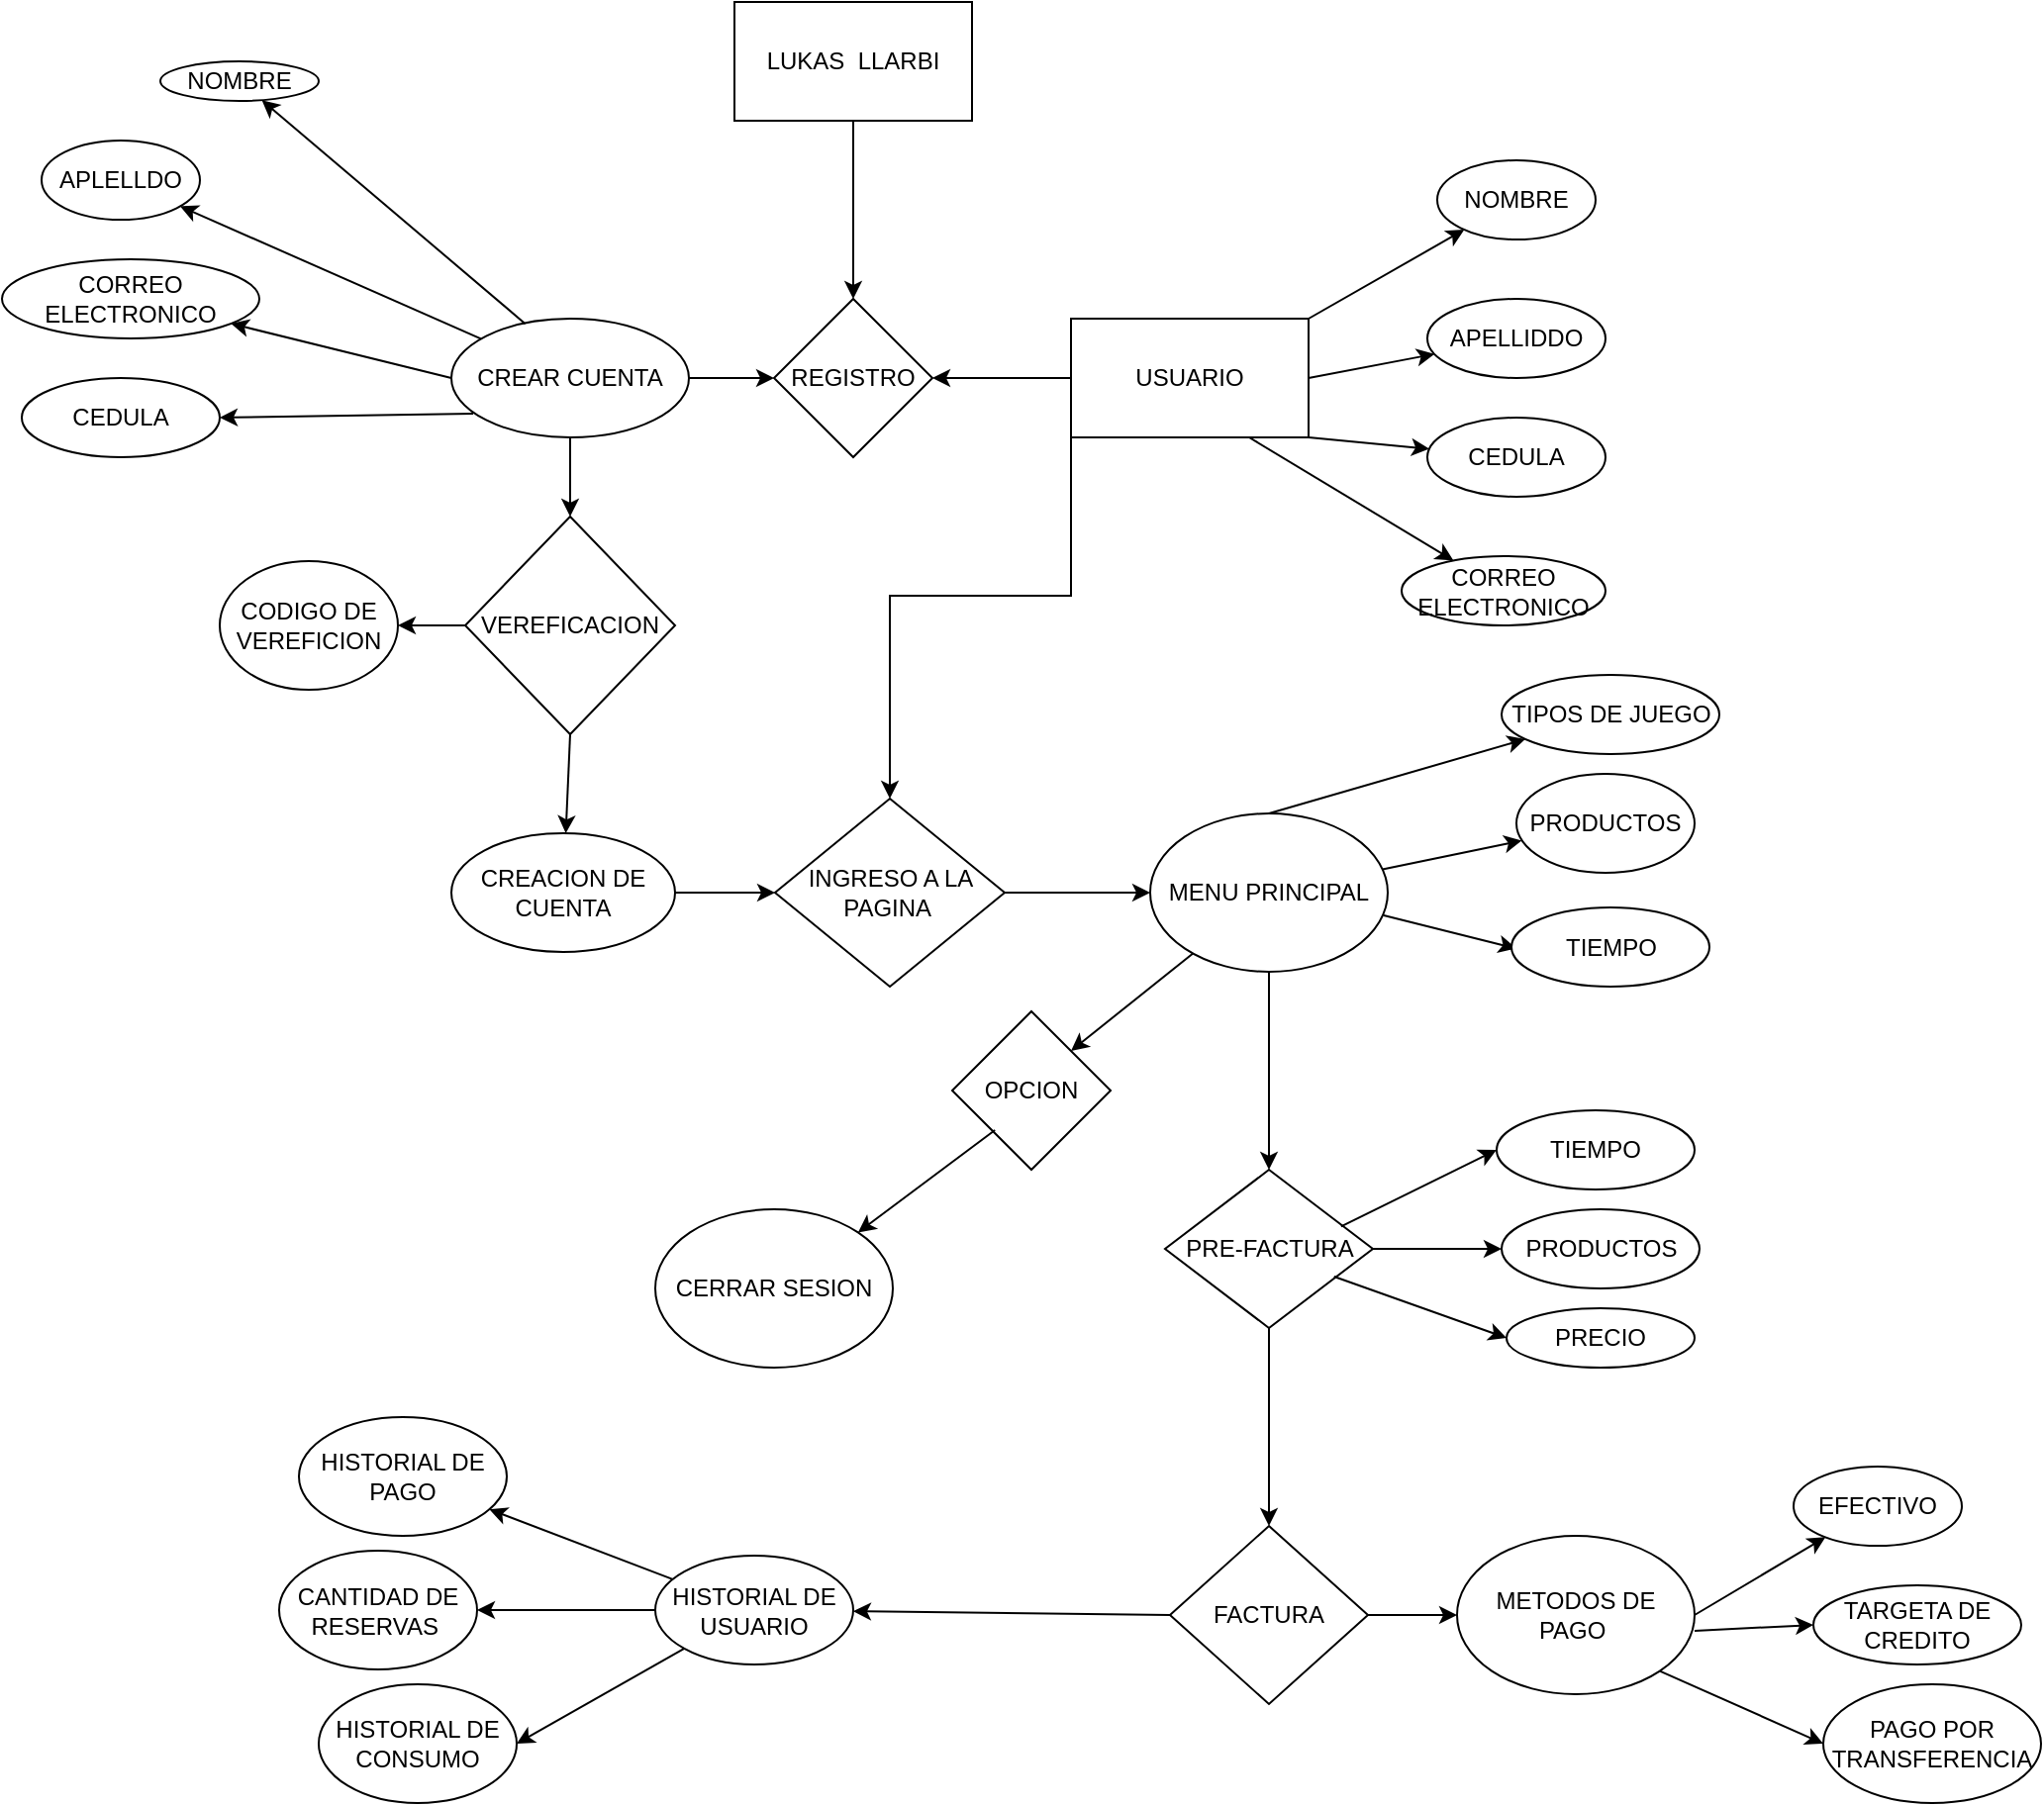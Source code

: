 <mxfile version="19.0.3" type="device"><diagram id="qxxjUesFtcY9XNkEN_V2" name="Page-1"><mxGraphModel dx="1673" dy="1018" grid="1" gridSize="10" guides="1" tooltips="1" connect="1" arrows="1" fold="1" page="1" pageScale="1" pageWidth="827" pageHeight="1169" math="0" shadow="0"><root><mxCell id="0"/><mxCell id="1" parent="0"/><mxCell id="XTyJkAXQqplYku_tFmJE-5" style="edgeStyle=orthogonalEdgeStyle;rounded=0;orthogonalLoop=1;jettySize=auto;html=1;exitX=0.5;exitY=1;exitDx=0;exitDy=0;entryX=0.5;entryY=0;entryDx=0;entryDy=0;" edge="1" parent="1" source="P6yKNcZtvsbosLpT5tH--3" target="rrW8GD8D3R2LCBt2jdGP-3"><mxGeometry relative="1" as="geometry"/></mxCell><mxCell id="P6yKNcZtvsbosLpT5tH--3" value="LUKAS&amp;nbsp; LLARBI" style="rounded=0;whiteSpace=wrap;html=1;" parent="1" vertex="1"><mxGeometry x="410" y="80" width="120" height="60" as="geometry"/></mxCell><mxCell id="XTyJkAXQqplYku_tFmJE-26" style="edgeStyle=orthogonalEdgeStyle;rounded=0;orthogonalLoop=1;jettySize=auto;html=1;exitX=0;exitY=1;exitDx=0;exitDy=0;entryX=0.5;entryY=0;entryDx=0;entryDy=0;" edge="1" parent="1" source="P6yKNcZtvsbosLpT5tH--28" target="rrW8GD8D3R2LCBt2jdGP-25"><mxGeometry relative="1" as="geometry"><Array as="points"><mxPoint x="580" y="380"/><mxPoint x="489" y="380"/></Array></mxGeometry></mxCell><mxCell id="P6yKNcZtvsbosLpT5tH--28" value="USUARIO&lt;br&gt;" style="rounded=0;whiteSpace=wrap;html=1;" parent="1" vertex="1"><mxGeometry x="580" y="240" width="120" height="60" as="geometry"/></mxCell><mxCell id="P6yKNcZtvsbosLpT5tH--30" value="" style="endArrow=classic;html=1;rounded=0;exitX=0.75;exitY=1;exitDx=0;exitDy=0;" parent="1" source="P6yKNcZtvsbosLpT5tH--28" target="P6yKNcZtvsbosLpT5tH--31" edge="1"><mxGeometry width="50" height="50" relative="1" as="geometry"><mxPoint x="640" y="580" as="sourcePoint"/><mxPoint x="690" y="570" as="targetPoint"/></mxGeometry></mxCell><mxCell id="P6yKNcZtvsbosLpT5tH--31" value="CORREO ELECTRONICO" style="ellipse;whiteSpace=wrap;html=1;" parent="1" vertex="1"><mxGeometry x="747" y="360" width="103" height="35" as="geometry"/></mxCell><mxCell id="P6yKNcZtvsbosLpT5tH--32" value="" style="endArrow=classic;html=1;rounded=0;exitX=1;exitY=1;exitDx=0;exitDy=0;" parent="1" source="P6yKNcZtvsbosLpT5tH--28" target="P6yKNcZtvsbosLpT5tH--33" edge="1"><mxGeometry width="50" height="50" relative="1" as="geometry"><mxPoint x="730" y="520" as="sourcePoint"/><mxPoint x="770" y="600" as="targetPoint"/></mxGeometry></mxCell><mxCell id="P6yKNcZtvsbosLpT5tH--33" value="CEDULA" style="ellipse;whiteSpace=wrap;html=1;" parent="1" vertex="1"><mxGeometry x="760" y="290" width="90" height="40" as="geometry"/></mxCell><mxCell id="P6yKNcZtvsbosLpT5tH--34" value="" style="endArrow=classic;html=1;rounded=0;exitX=1;exitY=0.5;exitDx=0;exitDy=0;" parent="1" source="P6yKNcZtvsbosLpT5tH--28" target="P6yKNcZtvsbosLpT5tH--35" edge="1"><mxGeometry width="50" height="50" relative="1" as="geometry"><mxPoint x="770" y="630" as="sourcePoint"/><mxPoint x="790" y="600" as="targetPoint"/></mxGeometry></mxCell><mxCell id="P6yKNcZtvsbosLpT5tH--35" value="APELLIDDO" style="ellipse;whiteSpace=wrap;html=1;" parent="1" vertex="1"><mxGeometry x="760" y="230" width="90" height="40" as="geometry"/></mxCell><mxCell id="P6yKNcZtvsbosLpT5tH--36" value="" style="endArrow=classic;html=1;rounded=0;exitX=1;exitY=0;exitDx=0;exitDy=0;" parent="1" source="P6yKNcZtvsbosLpT5tH--28" target="P6yKNcZtvsbosLpT5tH--37" edge="1"><mxGeometry width="50" height="50" relative="1" as="geometry"><mxPoint x="827" y="520" as="sourcePoint"/><mxPoint x="910" y="580" as="targetPoint"/></mxGeometry></mxCell><mxCell id="P6yKNcZtvsbosLpT5tH--37" value="NOMBRE" style="ellipse;whiteSpace=wrap;html=1;" parent="1" vertex="1"><mxGeometry x="765" y="160" width="80" height="40" as="geometry"/></mxCell><mxCell id="rrW8GD8D3R2LCBt2jdGP-2" value="" style="endArrow=classic;html=1;exitX=0;exitY=0.5;exitDx=0;exitDy=0;" parent="1" source="P6yKNcZtvsbosLpT5tH--28" target="rrW8GD8D3R2LCBt2jdGP-3" edge="1"><mxGeometry width="50" height="50" relative="1" as="geometry"><mxPoint x="510" y="670" as="sourcePoint"/><mxPoint x="600" y="560" as="targetPoint"/></mxGeometry></mxCell><mxCell id="rrW8GD8D3R2LCBt2jdGP-3" value="REGISTRO" style="rhombus;whiteSpace=wrap;html=1;" parent="1" vertex="1"><mxGeometry x="430" y="230" width="80" height="80" as="geometry"/></mxCell><mxCell id="rrW8GD8D3R2LCBt2jdGP-4" value="" style="endArrow=classic;html=1;entryX=0;entryY=0.5;entryDx=0;entryDy=0;exitX=1;exitY=0.5;exitDx=0;exitDy=0;" parent="1" source="rrW8GD8D3R2LCBt2jdGP-5" target="rrW8GD8D3R2LCBt2jdGP-3" edge="1"><mxGeometry width="50" height="50" relative="1" as="geometry"><mxPoint x="490" y="545" as="sourcePoint"/><mxPoint x="560" y="620" as="targetPoint"/></mxGeometry></mxCell><mxCell id="rrW8GD8D3R2LCBt2jdGP-5" value="CREAR CUENTA" style="ellipse;whiteSpace=wrap;html=1;" parent="1" vertex="1"><mxGeometry x="267" y="240" width="120" height="60" as="geometry"/></mxCell><mxCell id="rrW8GD8D3R2LCBt2jdGP-8" value="" style="endArrow=classic;html=1;" parent="1" source="rrW8GD8D3R2LCBt2jdGP-5" target="rrW8GD8D3R2LCBt2jdGP-9" edge="1"><mxGeometry width="50" height="50" relative="1" as="geometry"><mxPoint x="510" y="390" as="sourcePoint"/><mxPoint x="310" y="670" as="targetPoint"/></mxGeometry></mxCell><mxCell id="rrW8GD8D3R2LCBt2jdGP-9" value="APLELLDO" style="ellipse;whiteSpace=wrap;html=1;" parent="1" vertex="1"><mxGeometry x="60" y="150" width="80" height="40" as="geometry"/></mxCell><mxCell id="rrW8GD8D3R2LCBt2jdGP-11" value="" style="endArrow=classic;html=1;entryX=0.5;entryY=0;entryDx=0;entryDy=0;" parent="1" source="rrW8GD8D3R2LCBt2jdGP-5" target="rrW8GD8D3R2LCBt2jdGP-18" edge="1"><mxGeometry width="50" height="50" relative="1" as="geometry"><mxPoint x="370" y="700" as="sourcePoint"/><mxPoint x="382.351" y="760.031" as="targetPoint"/></mxGeometry></mxCell><mxCell id="rrW8GD8D3R2LCBt2jdGP-15" value="" style="endArrow=classic;html=1;exitX=0.311;exitY=0.043;exitDx=0;exitDy=0;exitPerimeter=0;" parent="1" source="rrW8GD8D3R2LCBt2jdGP-5" target="rrW8GD8D3R2LCBt2jdGP-16" edge="1"><mxGeometry width="50" height="50" relative="1" as="geometry"><mxPoint x="510" y="670" as="sourcePoint"/><mxPoint x="290" y="530" as="targetPoint"/></mxGeometry></mxCell><mxCell id="rrW8GD8D3R2LCBt2jdGP-16" value="NOMBRE" style="ellipse;whiteSpace=wrap;html=1;" parent="1" vertex="1"><mxGeometry x="120" y="110" width="80" height="20" as="geometry"/></mxCell><mxCell id="ANkDrsUnrU8WRTluiFHU-3" style="edgeStyle=orthogonalEdgeStyle;rounded=0;orthogonalLoop=1;jettySize=auto;html=1;" parent="1" source="rrW8GD8D3R2LCBt2jdGP-18" target="ANkDrsUnrU8WRTluiFHU-4" edge="1"><mxGeometry relative="1" as="geometry"><mxPoint x="350" y="515" as="targetPoint"/></mxGeometry></mxCell><mxCell id="rrW8GD8D3R2LCBt2jdGP-18" value="VEREFICACION" style="rhombus;whiteSpace=wrap;html=1;" parent="1" vertex="1"><mxGeometry x="274" y="340" width="106" height="110" as="geometry"/></mxCell><mxCell id="rrW8GD8D3R2LCBt2jdGP-20" value="" style="endArrow=classic;html=1;exitX=0.5;exitY=1;exitDx=0;exitDy=0;" parent="1" source="rrW8GD8D3R2LCBt2jdGP-18" target="rrW8GD8D3R2LCBt2jdGP-22" edge="1"><mxGeometry width="50" height="50" relative="1" as="geometry"><mxPoint x="370" y="890" as="sourcePoint"/><mxPoint x="390" y="910" as="targetPoint"/></mxGeometry></mxCell><mxCell id="rrW8GD8D3R2LCBt2jdGP-24" style="edgeStyle=orthogonalEdgeStyle;rounded=0;orthogonalLoop=1;jettySize=auto;html=1;" parent="1" source="rrW8GD8D3R2LCBt2jdGP-22" target="rrW8GD8D3R2LCBt2jdGP-25" edge="1"><mxGeometry relative="1" as="geometry"><mxPoint x="530" y="910.0" as="targetPoint"/></mxGeometry></mxCell><mxCell id="rrW8GD8D3R2LCBt2jdGP-22" value="CREACION DE CUENTA" style="ellipse;whiteSpace=wrap;html=1;" parent="1" vertex="1"><mxGeometry x="267" y="500" width="113" height="60" as="geometry"/></mxCell><mxCell id="rrW8GD8D3R2LCBt2jdGP-25" value="INGRESO A LA PAGINA&amp;nbsp;" style="rhombus;whiteSpace=wrap;html=1;" parent="1" vertex="1"><mxGeometry x="430.5" y="482.5" width="116" height="95" as="geometry"/></mxCell><mxCell id="rrW8GD8D3R2LCBt2jdGP-27" value="" style="endArrow=classic;html=1;exitX=1;exitY=0.5;exitDx=0;exitDy=0;" parent="1" source="rrW8GD8D3R2LCBt2jdGP-25" target="rrW8GD8D3R2LCBt2jdGP-28" edge="1"><mxGeometry width="50" height="50" relative="1" as="geometry"><mxPoint x="510" y="940" as="sourcePoint"/><mxPoint x="660" y="910" as="targetPoint"/></mxGeometry></mxCell><mxCell id="XTyJkAXQqplYku_tFmJE-23" style="edgeStyle=orthogonalEdgeStyle;rounded=0;orthogonalLoop=1;jettySize=auto;html=1;exitX=0.5;exitY=1;exitDx=0;exitDy=0;entryX=0.5;entryY=0;entryDx=0;entryDy=0;" edge="1" parent="1" source="rrW8GD8D3R2LCBt2jdGP-28" target="rrW8GD8D3R2LCBt2jdGP-36"><mxGeometry relative="1" as="geometry"/></mxCell><mxCell id="rrW8GD8D3R2LCBt2jdGP-28" value="MENU PRINCIPAL" style="ellipse;whiteSpace=wrap;html=1;" parent="1" vertex="1"><mxGeometry x="620" y="490.0" width="120" height="80" as="geometry"/></mxCell><mxCell id="rrW8GD8D3R2LCBt2jdGP-29" value="" style="endArrow=classic;html=1;" parent="1" source="rrW8GD8D3R2LCBt2jdGP-28" target="rrW8GD8D3R2LCBt2jdGP-30" edge="1"><mxGeometry width="50" height="50" relative="1" as="geometry"><mxPoint x="657" y="1050" as="sourcePoint"/><mxPoint x="690" y="810" as="targetPoint"/></mxGeometry></mxCell><mxCell id="rrW8GD8D3R2LCBt2jdGP-30" value="PRODUCTOS" style="ellipse;whiteSpace=wrap;html=1;" parent="1" vertex="1"><mxGeometry x="805" y="470" width="90" height="50" as="geometry"/></mxCell><mxCell id="rrW8GD8D3R2LCBt2jdGP-33" value="" style="endArrow=classic;html=1;exitX=0.5;exitY=0;exitDx=0;exitDy=0;" parent="1" source="rrW8GD8D3R2LCBt2jdGP-28" target="rrW8GD8D3R2LCBt2jdGP-34" edge="1"><mxGeometry width="50" height="50" relative="1" as="geometry"><mxPoint x="730" y="860" as="sourcePoint"/><mxPoint x="760" y="840" as="targetPoint"/></mxGeometry></mxCell><mxCell id="rrW8GD8D3R2LCBt2jdGP-34" value="TIPOS DE JUEGO" style="ellipse;whiteSpace=wrap;html=1;" parent="1" vertex="1"><mxGeometry x="797.5" y="420" width="110" height="40" as="geometry"/></mxCell><mxCell id="XTyJkAXQqplYku_tFmJE-35" style="edgeStyle=orthogonalEdgeStyle;rounded=0;orthogonalLoop=1;jettySize=auto;html=1;exitX=0.5;exitY=1;exitDx=0;exitDy=0;entryX=0.5;entryY=0;entryDx=0;entryDy=0;" edge="1" parent="1" source="rrW8GD8D3R2LCBt2jdGP-36" target="ANkDrsUnrU8WRTluiFHU-10"><mxGeometry relative="1" as="geometry"><mxPoint x="680" y="860" as="targetPoint"/></mxGeometry></mxCell><mxCell id="rrW8GD8D3R2LCBt2jdGP-36" value="PRE-FACTURA" style="rhombus;whiteSpace=wrap;html=1;" parent="1" vertex="1"><mxGeometry x="627.5" y="670" width="105" height="80" as="geometry"/></mxCell><mxCell id="rrW8GD8D3R2LCBt2jdGP-38" value="METODOS DE PAGO&amp;nbsp;" style="ellipse;whiteSpace=wrap;html=1;" parent="1" vertex="1"><mxGeometry x="775" y="855.0" width="120" height="80" as="geometry"/></mxCell><mxCell id="rrW8GD8D3R2LCBt2jdGP-41" value="" style="endArrow=classic;html=1;entryX=0;entryY=0.5;entryDx=0;entryDy=0;exitX=1;exitY=0.5;exitDx=0;exitDy=0;" parent="1" source="ANkDrsUnrU8WRTluiFHU-10" target="rrW8GD8D3R2LCBt2jdGP-38" edge="1"><mxGeometry width="50" height="50" relative="1" as="geometry"><mxPoint x="760" y="1050" as="sourcePoint"/><mxPoint x="730" y="896" as="targetPoint"/><Array as="points"/></mxGeometry></mxCell><mxCell id="rrW8GD8D3R2LCBt2jdGP-43" value="" style="endArrow=classic;html=1;exitX=1;exitY=0.5;exitDx=0;exitDy=0;" parent="1" source="rrW8GD8D3R2LCBt2jdGP-38" target="ANkDrsUnrU8WRTluiFHU-8" edge="1"><mxGeometry width="50" height="50" relative="1" as="geometry"><mxPoint x="1050" y="1190" as="sourcePoint"/><mxPoint x="870.0" y="950.0" as="targetPoint"/></mxGeometry></mxCell><mxCell id="ANkDrsUnrU8WRTluiFHU-1" value="" style="endArrow=classic;html=1;exitX=0;exitY=0.5;exitDx=0;exitDy=0;" parent="1" source="rrW8GD8D3R2LCBt2jdGP-5" target="ANkDrsUnrU8WRTluiFHU-2" edge="1"><mxGeometry width="50" height="50" relative="1" as="geometry"><mxPoint x="530" y="480" as="sourcePoint"/><mxPoint x="110" y="480" as="targetPoint"/></mxGeometry></mxCell><mxCell id="ANkDrsUnrU8WRTluiFHU-2" value="CORREO ELECTRONICO" style="ellipse;whiteSpace=wrap;html=1;" parent="1" vertex="1"><mxGeometry x="40" y="210" width="130" height="40" as="geometry"/></mxCell><mxCell id="ANkDrsUnrU8WRTluiFHU-4" value="CODIGO DE VEREFICION" style="ellipse;whiteSpace=wrap;html=1;" parent="1" vertex="1"><mxGeometry x="150" y="362.5" width="90" height="65" as="geometry"/></mxCell><mxCell id="ANkDrsUnrU8WRTluiFHU-8" value="EFECTIVO" style="ellipse;whiteSpace=wrap;html=1;" parent="1" vertex="1"><mxGeometry x="945" y="820" width="85" height="40" as="geometry"/></mxCell><mxCell id="ANkDrsUnrU8WRTluiFHU-10" value="FACTURA" style="rhombus;whiteSpace=wrap;html=1;" parent="1" vertex="1"><mxGeometry x="630" y="850" width="100" height="90" as="geometry"/></mxCell><mxCell id="ANkDrsUnrU8WRTluiFHU-11" value="" style="endArrow=classic;html=1;exitX=0;exitY=0.5;exitDx=0;exitDy=0;" parent="1" source="ANkDrsUnrU8WRTluiFHU-10" target="ANkDrsUnrU8WRTluiFHU-12" edge="1"><mxGeometry width="50" height="50" relative="1" as="geometry"><mxPoint x="530" y="1180" as="sourcePoint"/><mxPoint x="640" y="1095" as="targetPoint"/></mxGeometry></mxCell><mxCell id="ANkDrsUnrU8WRTluiFHU-12" value="HISTORIAL DE USUARIO" style="ellipse;whiteSpace=wrap;html=1;" parent="1" vertex="1"><mxGeometry x="370" y="865" width="100" height="55" as="geometry"/></mxCell><mxCell id="ANkDrsUnrU8WRTluiFHU-13" value="" style="endArrow=classic;html=1;exitX=0;exitY=0.5;exitDx=0;exitDy=0;" parent="1" source="ANkDrsUnrU8WRTluiFHU-12" target="ANkDrsUnrU8WRTluiFHU-14" edge="1"><mxGeometry width="50" height="50" relative="1" as="geometry"><mxPoint x="380" y="910" as="sourcePoint"/><mxPoint x="580" y="1030" as="targetPoint"/></mxGeometry></mxCell><mxCell id="ANkDrsUnrU8WRTluiFHU-14" value="CANTIDAD DE RESERVAS&amp;nbsp;" style="ellipse;whiteSpace=wrap;html=1;" parent="1" vertex="1"><mxGeometry x="180" y="862.5" width="100" height="60" as="geometry"/></mxCell><mxCell id="ANkDrsUnrU8WRTluiFHU-15" value="" style="endArrow=classic;html=1;" parent="1" source="ANkDrsUnrU8WRTluiFHU-12" target="ANkDrsUnrU8WRTluiFHU-16" edge="1"><mxGeometry width="50" height="50" relative="1" as="geometry"><mxPoint x="530" y="1080" as="sourcePoint"/><mxPoint x="630" y="1020" as="targetPoint"/></mxGeometry></mxCell><mxCell id="ANkDrsUnrU8WRTluiFHU-16" value="HISTORIAL DE PAGO" style="ellipse;whiteSpace=wrap;html=1;" parent="1" vertex="1"><mxGeometry x="190" y="795" width="105" height="60" as="geometry"/></mxCell><mxCell id="ANkDrsUnrU8WRTluiFHU-21" value="" style="endArrow=classic;html=1;entryX=1;entryY=0;entryDx=0;entryDy=0;" parent="1" source="rrW8GD8D3R2LCBt2jdGP-28" target="XTyJkAXQqplYku_tFmJE-43" edge="1"><mxGeometry width="50" height="50" relative="1" as="geometry"><mxPoint x="530" y="1080" as="sourcePoint"/><mxPoint x="380" y="1180" as="targetPoint"/></mxGeometry></mxCell><mxCell id="ANkDrsUnrU8WRTluiFHU-22" value="CERRAR SESION" style="ellipse;whiteSpace=wrap;html=1;" parent="1" vertex="1"><mxGeometry x="370" y="690" width="120" height="80" as="geometry"/></mxCell><mxCell id="XTyJkAXQqplYku_tFmJE-15" value="" style="endArrow=classic;html=1;exitX=0.092;exitY=0.8;exitDx=0;exitDy=0;exitPerimeter=0;entryX=1;entryY=0.5;entryDx=0;entryDy=0;" edge="1" parent="1" source="rrW8GD8D3R2LCBt2jdGP-5" target="XTyJkAXQqplYku_tFmJE-17"><mxGeometry width="50" height="50" relative="1" as="geometry"><mxPoint x="183.0" y="612.99" as="sourcePoint"/><mxPoint x="150" y="285" as="targetPoint"/><Array as="points"/></mxGeometry></mxCell><mxCell id="XTyJkAXQqplYku_tFmJE-17" value="CEDULA" style="ellipse;whiteSpace=wrap;html=1;align=center;" vertex="1" parent="1"><mxGeometry x="50" y="270" width="100" height="40" as="geometry"/></mxCell><mxCell id="XTyJkAXQqplYku_tFmJE-21" value="" style="endArrow=classic;html=1;entryX=0;entryY=0.5;entryDx=0;entryDy=0;exitX=0.983;exitY=0.644;exitDx=0;exitDy=0;exitPerimeter=0;" edge="1" parent="1" source="rrW8GD8D3R2LCBt2jdGP-28"><mxGeometry width="50" height="50" relative="1" as="geometry"><mxPoint x="746.781" y="519.574" as="sourcePoint"/><mxPoint x="805" y="558.25" as="targetPoint"/><Array as="points"/></mxGeometry></mxCell><mxCell id="XTyJkAXQqplYku_tFmJE-24" value="TIEMPO" style="ellipse;whiteSpace=wrap;html=1;align=center;" vertex="1" parent="1"><mxGeometry x="802.5" y="537.5" width="100" height="40" as="geometry"/></mxCell><mxCell id="XTyJkAXQqplYku_tFmJE-28" value="TIEMPO" style="ellipse;whiteSpace=wrap;html=1;align=center;" vertex="1" parent="1"><mxGeometry x="795" y="640" width="100" height="40" as="geometry"/></mxCell><mxCell id="XTyJkAXQqplYku_tFmJE-29" value="PRODUCTOS" style="ellipse;whiteSpace=wrap;html=1;align=center;" vertex="1" parent="1"><mxGeometry x="797.5" y="690" width="100" height="40" as="geometry"/></mxCell><mxCell id="XTyJkAXQqplYku_tFmJE-30" value="PRECIO" style="ellipse;whiteSpace=wrap;html=1;align=center;" vertex="1" parent="1"><mxGeometry x="800" y="740" width="95" height="30" as="geometry"/></mxCell><mxCell id="XTyJkAXQqplYku_tFmJE-31" value="" style="endArrow=classic;html=1;entryX=0;entryY=0.5;entryDx=0;entryDy=0;exitX=1;exitY=0.5;exitDx=0;exitDy=0;" edge="1" parent="1" source="rrW8GD8D3R2LCBt2jdGP-36" target="XTyJkAXQqplYku_tFmJE-29"><mxGeometry width="50" height="50" relative="1" as="geometry"><mxPoint x="755" y="710" as="sourcePoint"/><mxPoint x="822.04" y="728.37" as="targetPoint"/><Array as="points"/></mxGeometry></mxCell><mxCell id="XTyJkAXQqplYku_tFmJE-32" value="" style="endArrow=classic;html=1;entryX=0;entryY=0.5;entryDx=0;entryDy=0;exitX=0.813;exitY=0.675;exitDx=0;exitDy=0;exitPerimeter=0;" edge="1" parent="1" source="rrW8GD8D3R2LCBt2jdGP-36" target="XTyJkAXQqplYku_tFmJE-30"><mxGeometry width="50" height="50" relative="1" as="geometry"><mxPoint x="730" y="730.0" as="sourcePoint"/><mxPoint x="797.04" y="746.73" as="targetPoint"/><Array as="points"/></mxGeometry></mxCell><mxCell id="XTyJkAXQqplYku_tFmJE-33" value="" style="endArrow=classic;html=1;entryX=0;entryY=0.5;entryDx=0;entryDy=0;exitX=0.847;exitY=0.358;exitDx=0;exitDy=0;exitPerimeter=0;" edge="1" parent="1" source="rrW8GD8D3R2LCBt2jdGP-36" target="XTyJkAXQqplYku_tFmJE-28"><mxGeometry width="50" height="50" relative="1" as="geometry"><mxPoint x="755" y="711.64" as="sourcePoint"/><mxPoint x="822.04" y="728.37" as="targetPoint"/><Array as="points"/></mxGeometry></mxCell><mxCell id="XTyJkAXQqplYku_tFmJE-37" value="TARGETA DE CREDITO" style="ellipse;whiteSpace=wrap;html=1;" vertex="1" parent="1"><mxGeometry x="955" y="880" width="105" height="40" as="geometry"/></mxCell><mxCell id="XTyJkAXQqplYku_tFmJE-39" value="PAGO POR TRANSFERENCIA" style="ellipse;whiteSpace=wrap;html=1;" vertex="1" parent="1"><mxGeometry x="960" y="930" width="110" height="60" as="geometry"/></mxCell><mxCell id="XTyJkAXQqplYku_tFmJE-40" value="" style="endArrow=classic;html=1;exitX=1;exitY=0.6;exitDx=0;exitDy=0;exitPerimeter=0;entryX=0;entryY=0.5;entryDx=0;entryDy=0;" edge="1" parent="1" source="rrW8GD8D3R2LCBt2jdGP-38" target="XTyJkAXQqplYku_tFmJE-37"><mxGeometry width="50" height="50" relative="1" as="geometry"><mxPoint x="750" y="910.0" as="sourcePoint"/><mxPoint x="851.136" y="880.352" as="targetPoint"/></mxGeometry></mxCell><mxCell id="XTyJkAXQqplYku_tFmJE-41" value="" style="endArrow=classic;html=1;entryX=0;entryY=0.5;entryDx=0;entryDy=0;exitX=1;exitY=1;exitDx=0;exitDy=0;" edge="1" parent="1" source="rrW8GD8D3R2LCBt2jdGP-38" target="XTyJkAXQqplYku_tFmJE-39"><mxGeometry width="50" height="50" relative="1" as="geometry"><mxPoint x="730" y="920" as="sourcePoint"/><mxPoint x="861.136" y="890.352" as="targetPoint"/><Array as="points"/></mxGeometry></mxCell><mxCell id="XTyJkAXQqplYku_tFmJE-43" value="OPCION" style="rhombus;whiteSpace=wrap;html=1;" vertex="1" parent="1"><mxGeometry x="520" y="590" width="80" height="80" as="geometry"/></mxCell><mxCell id="XTyJkAXQqplYku_tFmJE-45" value="" style="endArrow=classic;html=1;entryX=1;entryY=0;entryDx=0;entryDy=0;" edge="1" parent="1" target="ANkDrsUnrU8WRTluiFHU-22"><mxGeometry width="50" height="50" relative="1" as="geometry"><mxPoint x="541.589" y="649.999" as="sourcePoint"/><mxPoint x="480" y="699.27" as="targetPoint"/></mxGeometry></mxCell><mxCell id="XTyJkAXQqplYku_tFmJE-48" value="" style="endArrow=classic;html=1;exitX=0;exitY=1;exitDx=0;exitDy=0;" edge="1" parent="1" source="ANkDrsUnrU8WRTluiFHU-12"><mxGeometry width="50" height="50" relative="1" as="geometry"><mxPoint x="360" y="900" as="sourcePoint"/><mxPoint x="300" y="960" as="targetPoint"/></mxGeometry></mxCell><mxCell id="XTyJkAXQqplYku_tFmJE-49" value="HISTORIAL DE CONSUMO" style="ellipse;whiteSpace=wrap;html=1;" vertex="1" parent="1"><mxGeometry x="200" y="930" width="100" height="60" as="geometry"/></mxCell></root></mxGraphModel></diagram></mxfile>